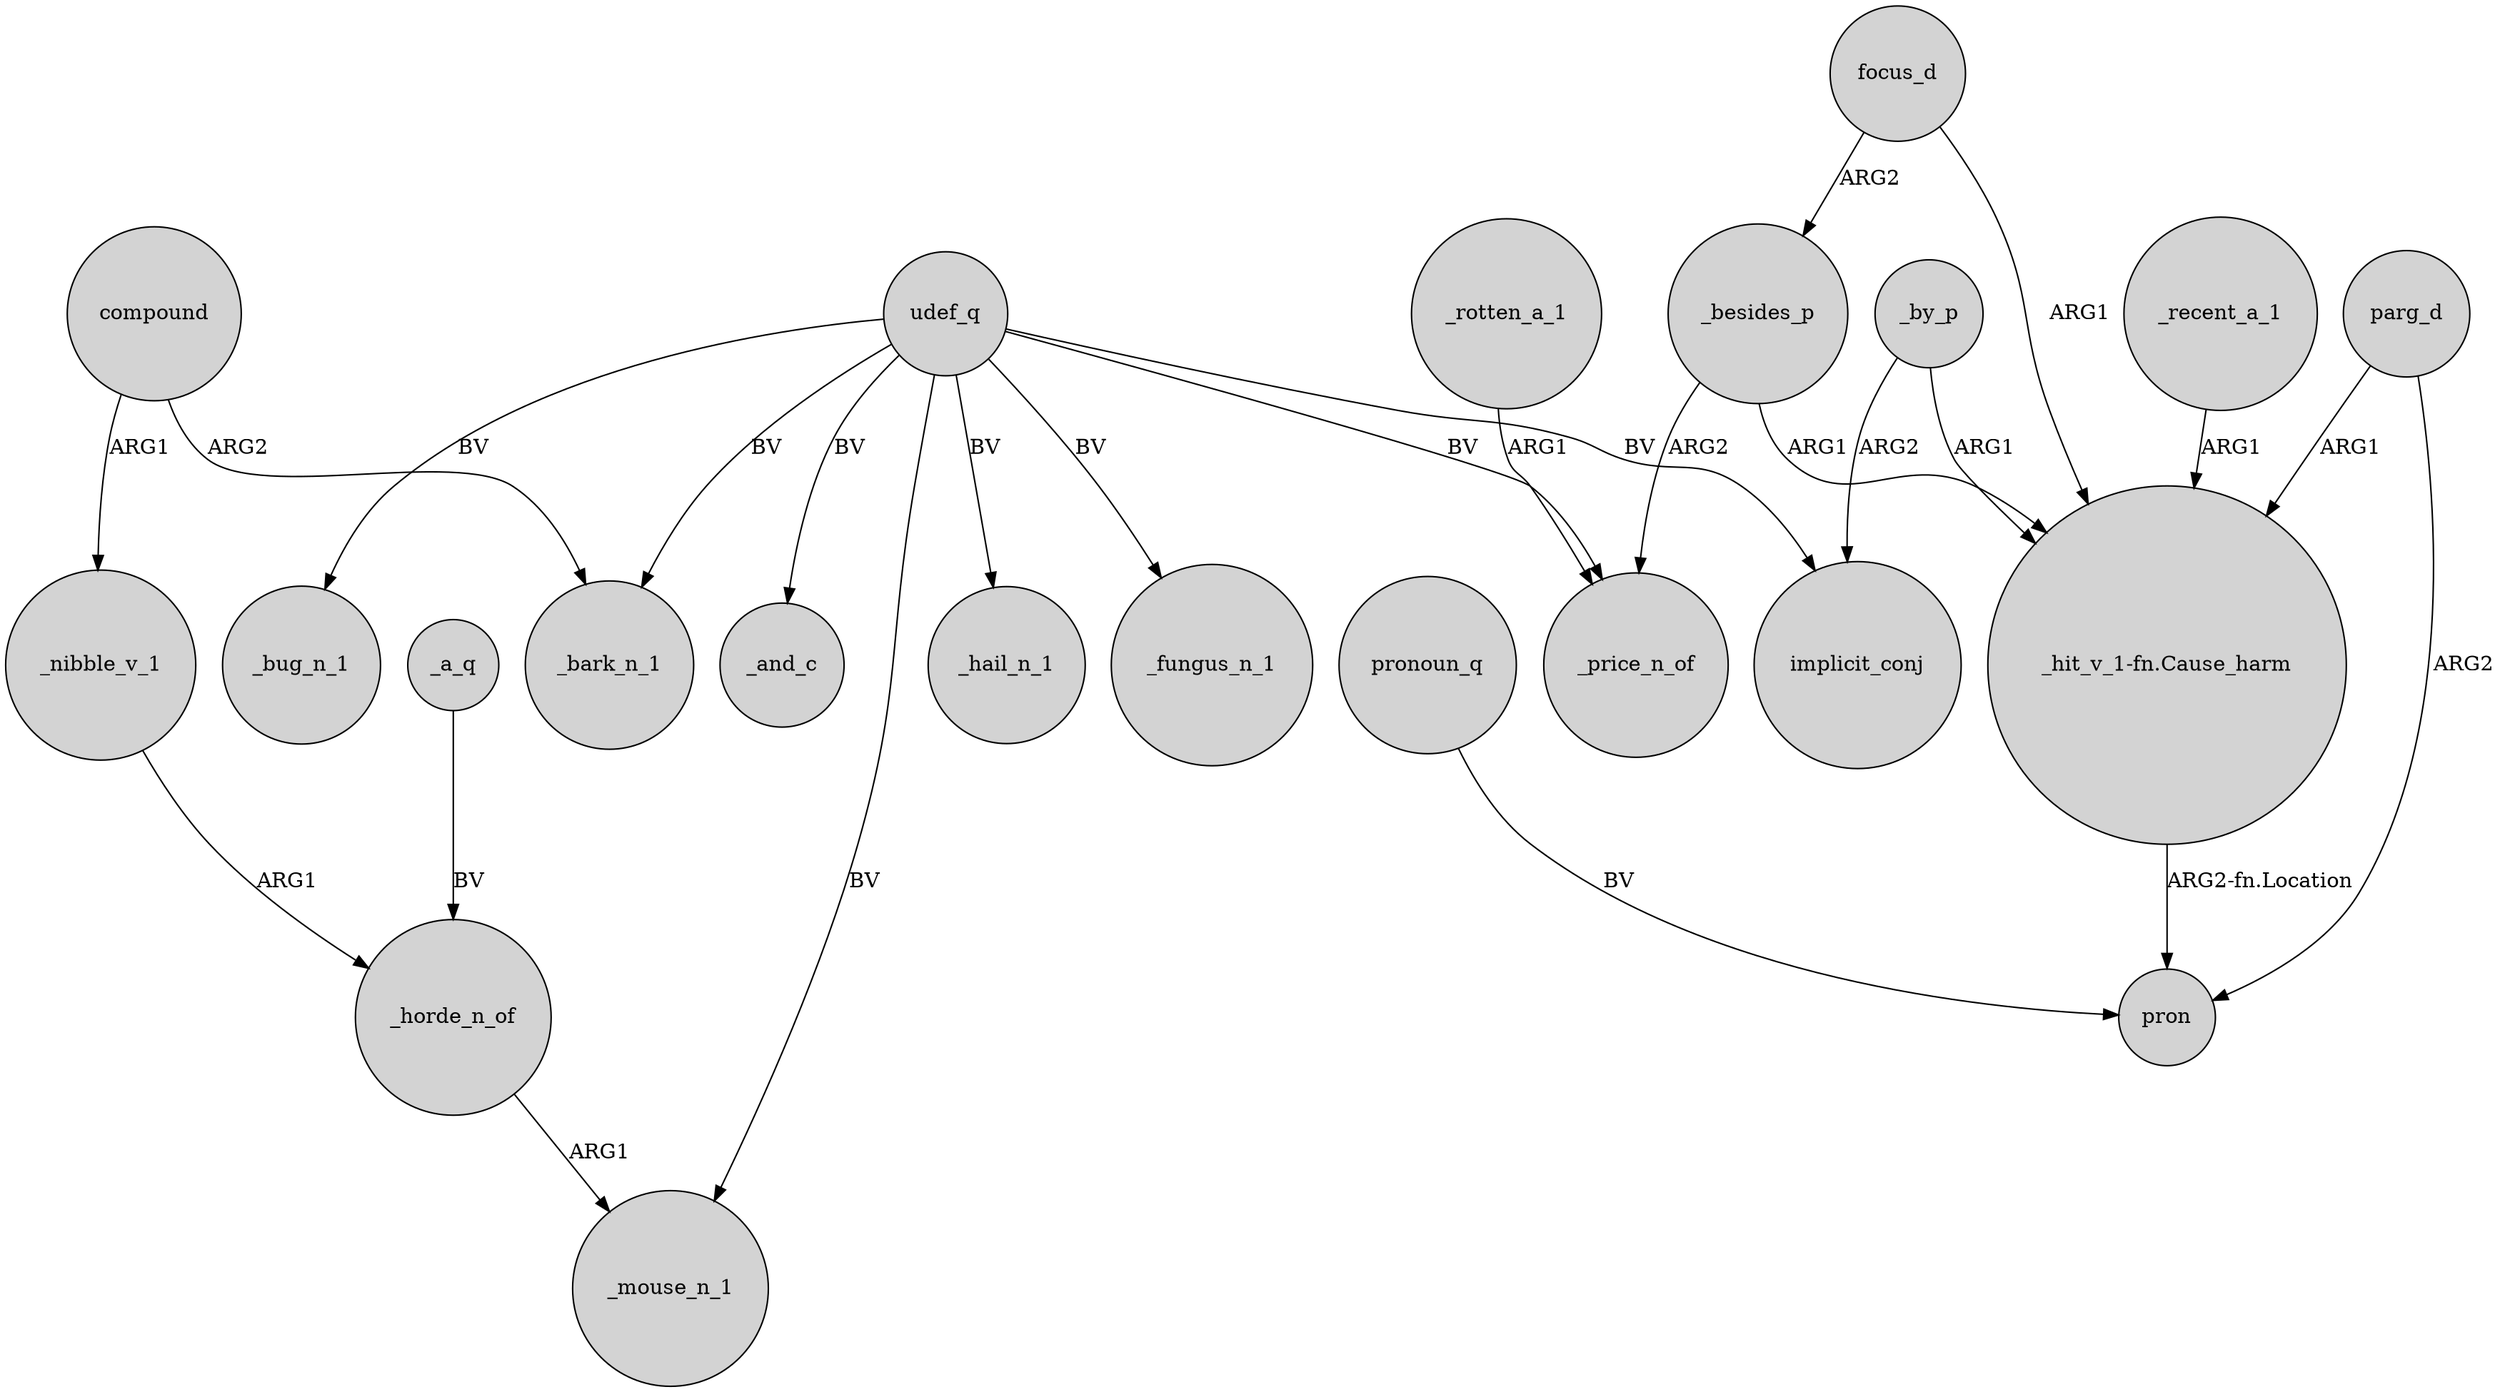 digraph {
	node [shape=circle style=filled]
	udef_q -> _hail_n_1 [label=BV]
	udef_q -> _mouse_n_1 [label=BV]
	udef_q -> _price_n_of [label=BV]
	_horde_n_of -> _mouse_n_1 [label=ARG1]
	udef_q -> _fungus_n_1 [label=BV]
	_a_q -> _horde_n_of [label=BV]
	_recent_a_1 -> "_hit_v_1-fn.Cause_harm" [label=ARG1]
	_by_p -> implicit_conj [label=ARG2]
	udef_q -> implicit_conj [label=BV]
	compound -> _nibble_v_1 [label=ARG1]
	udef_q -> _bark_n_1 [label=BV]
	parg_d -> pron [label=ARG2]
	_nibble_v_1 -> _horde_n_of [label=ARG1]
	pronoun_q -> pron [label=BV]
	_besides_p -> "_hit_v_1-fn.Cause_harm" [label=ARG1]
	_by_p -> "_hit_v_1-fn.Cause_harm" [label=ARG1]
	udef_q -> _bug_n_1 [label=BV]
	_rotten_a_1 -> _price_n_of [label=ARG1]
	compound -> _bark_n_1 [label=ARG2]
	focus_d -> "_hit_v_1-fn.Cause_harm" [label=ARG1]
	focus_d -> _besides_p [label=ARG2]
	parg_d -> "_hit_v_1-fn.Cause_harm" [label=ARG1]
	"_hit_v_1-fn.Cause_harm" -> pron [label="ARG2-fn.Location"]
	_besides_p -> _price_n_of [label=ARG2]
	udef_q -> _and_c [label=BV]
}
